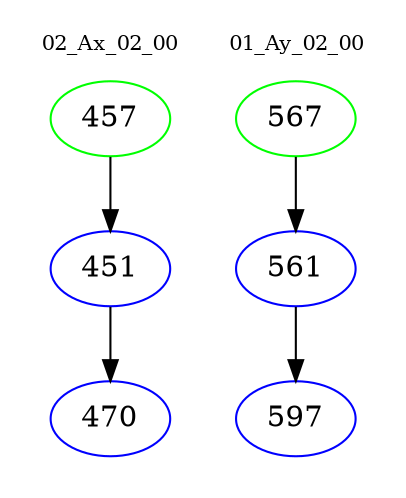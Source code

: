 digraph{
subgraph cluster_0 {
color = white
label = "02_Ax_02_00";
fontsize=10;
T0_457 [label="457", color="green"]
T0_457 -> T0_451 [color="black"]
T0_451 [label="451", color="blue"]
T0_451 -> T0_470 [color="black"]
T0_470 [label="470", color="blue"]
}
subgraph cluster_1 {
color = white
label = "01_Ay_02_00";
fontsize=10;
T1_567 [label="567", color="green"]
T1_567 -> T1_561 [color="black"]
T1_561 [label="561", color="blue"]
T1_561 -> T1_597 [color="black"]
T1_597 [label="597", color="blue"]
}
}
